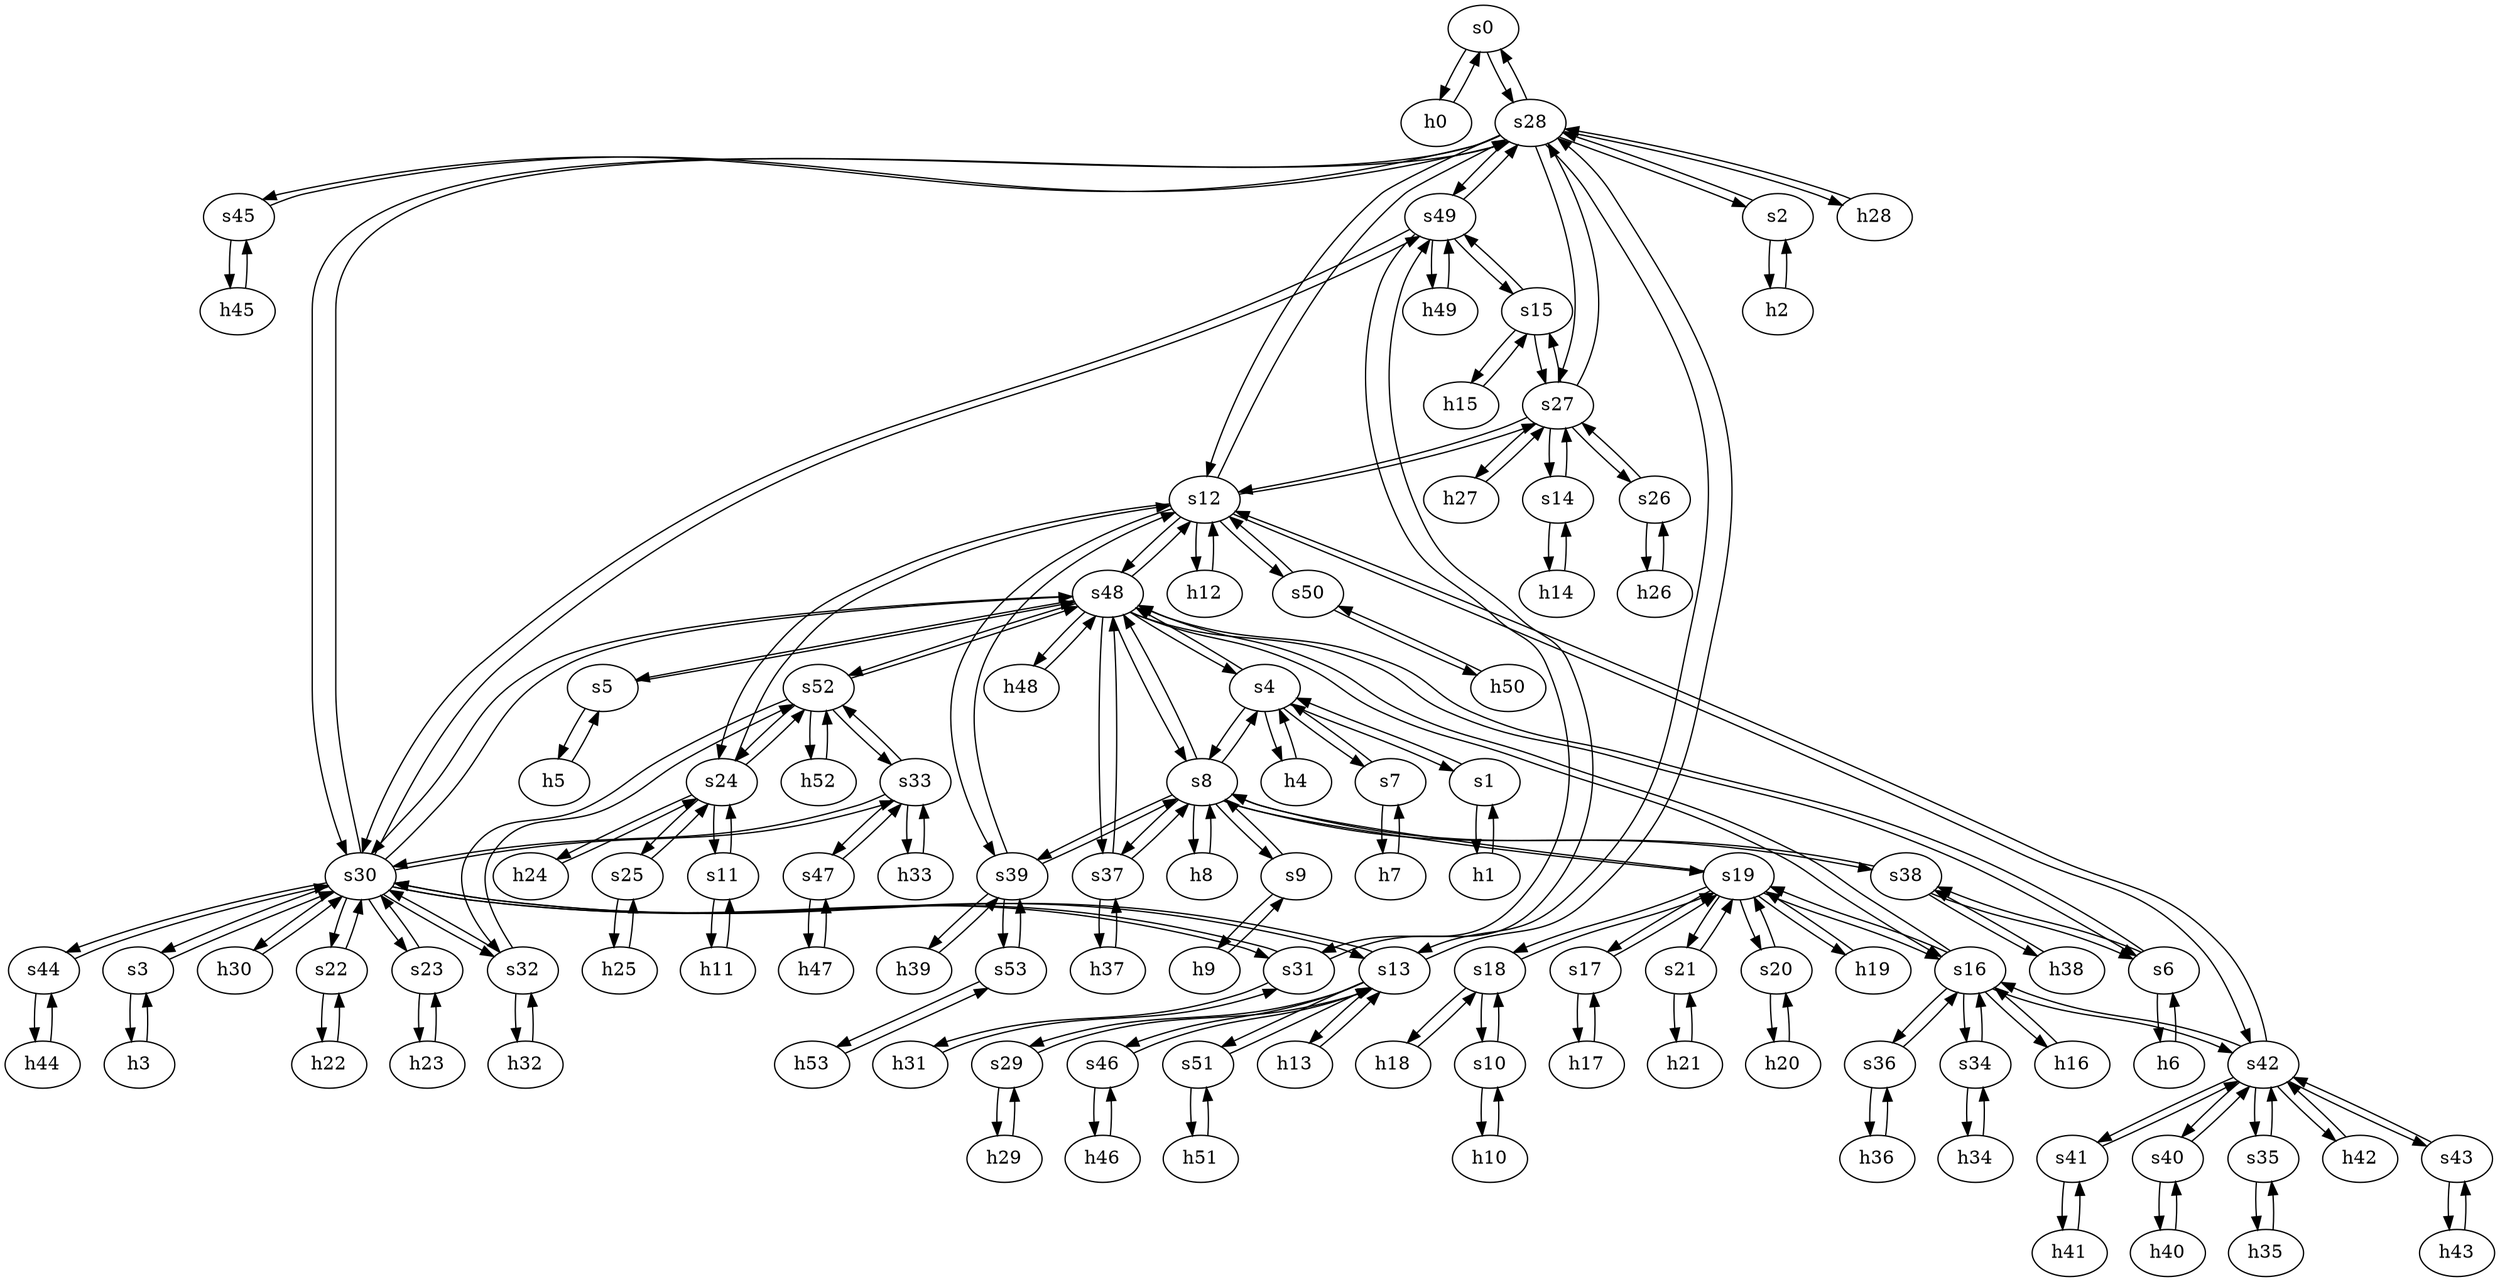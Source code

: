 strict digraph GARR {
	s0	 [id=0,
		type=switch];
	h0	 [ip="111.0.0.0",
		mac="00:00:00:00:0:0",
		type=host];
	s0 -> h0	 [capacity="1Gbps",
		cost=1,
		dst_port=1,
		src_port=1];
	s28	 [id=28,
		type=switch];
	s0 -> s28	 [capacity="1Gbps",
		cost=1,
		dst_port=2,
		src_port=2];
	s7	 [id=7,
		type=switch];
	s4	 [id=4,
		type=switch];
	s7 -> s4	 [capacity="1Gbps",
		cost=1,
		dst_port=5,
		src_port=2];
	h7	 [ip="111.0.7.7",
		mac="00:00:00:00:7:7",
		type=host];
	s7 -> h7	 [capacity="1Gbps",
		cost=1,
		dst_port=1,
		src_port=1];
	h20	 [ip="111.0.20.20",
		mac="00:00:00:00:20:20",
		type=host];
	s20	 [id=20,
		type=switch];
	h20 -> s20	 [capacity="1Gbps",
		cost=1,
		dst_port=1,
		src_port=1];
	h47	 [ip="111.0.47.47",
		mac="00:00:00:00:47:47",
		type=host];
	s47	 [id=47,
		type=switch];
	h47 -> s47	 [capacity="1Gbps",
		cost=1,
		dst_port=1,
		src_port=1];
	h46	 [ip="111.0.46.46",
		mac="00:00:00:00:46:46",
		type=host];
	s46	 [id=46,
		type=switch];
	h46 -> s46	 [capacity="1Gbps",
		cost=1,
		dst_port=1,
		src_port=1];
	h45	 [ip="111.0.45.45",
		mac="00:00:00:00:45:45",
		type=host];
	s45	 [id=45,
		type=switch];
	h45 -> s45	 [capacity="1Gbps",
		cost=1,
		dst_port=1,
		src_port=1];
	h44	 [ip="111.0.44.44",
		mac="00:00:00:00:44:44",
		type=host];
	s44	 [id=44,
		type=switch];
	h44 -> s44	 [capacity="1Gbps",
		cost=1,
		dst_port=1,
		src_port=1];
	h43	 [ip="111.0.43.43",
		mac="00:00:00:00:43:43",
		type=host];
	s43	 [id=43,
		type=switch];
	h43 -> s43	 [capacity="1Gbps",
		cost=1,
		dst_port=1,
		src_port=1];
	s5	 [id=5,
		type=switch];
	s48	 [id=48,
		type=switch];
	s5 -> s48	 [capacity="1Gbps",
		cost=1,
		dst_port=3,
		src_port=2];
	h5	 [ip="111.0.5.5",
		mac="00:00:00:00:5:5",
		type=host];
	s5 -> h5	 [capacity="1Gbps",
		cost=1,
		dst_port=1,
		src_port=1];
	h41	 [ip="111.0.41.41",
		mac="00:00:00:00:41:41",
		type=host];
	s41	 [id=41,
		type=switch];
	h41 -> s41	 [capacity="1Gbps",
		cost=1,
		dst_port=1,
		src_port=1];
	h40	 [ip="111.0.40.40",
		mac="00:00:00:00:40:40",
		type=host];
	s40	 [id=40,
		type=switch];
	h40 -> s40	 [capacity="1Gbps",
		cost=1,
		dst_port=1,
		src_port=1];
	s8	 [id=8,
		type=switch];
	s4 -> s8	 [capacity="1Gbps",
		cost=1,
		dst_port=2,
		src_port=3];
	s4 -> s7	 [capacity="1Gbps",
		cost=1,
		dst_port=2,
		src_port=5];
	h4	 [ip="111.0.4.4",
		mac="00:00:00:00:4:4",
		type=host];
	s4 -> h4	 [capacity="1Gbps",
		cost=1,
		dst_port=1,
		src_port=1];
	s4 -> s48	 [capacity="1Gbps",
		cost=1,
		dst_port=2,
		src_port=4];
	s1	 [id=1,
		type=switch];
	s4 -> s1	 [capacity="1Gbps",
		cost=1,
		dst_port=2,
		src_port=2];
	h49	 [ip="111.0.49.49",
		mac="00:00:00:00:49:49",
		type=host];
	s49	 [id=49,
		type=switch];
	h49 -> s49	 [capacity="1Gbps",
		cost=1,
		dst_port=1,
		src_port=1];
	h48	 [ip="111.0.48.48",
		mac="00:00:00:00:48:48",
		type=host];
	h48 -> s48	 [capacity="1Gbps",
		cost=1,
		dst_port=1,
		src_port=1];
	s53	 [id=53,
		type=switch];
	h53	 [ip="111.0.53.53",
		mac="00:00:00:00:53:53",
		type=host];
	s53 -> h53	 [capacity="1Gbps",
		cost=1,
		dst_port=1,
		src_port=1];
	s39	 [id=39,
		type=switch];
	s53 -> s39	 [capacity="1Gbps",
		cost=1,
		dst_port=4,
		src_port=2];
	s52	 [id=52,
		type=switch];
	s52 -> s48	 [capacity="1Gbps",
		cost=1,
		dst_port=10,
		src_port=5];
	h52	 [ip="111.0.52.52",
		mac="00:00:00:00:52:52",
		type=host];
	s52 -> h52	 [capacity="1Gbps",
		cost=1,
		dst_port=1,
		src_port=1];
	s33	 [id=33,
		type=switch];
	s52 -> s33	 [capacity="1Gbps",
		cost=1,
		dst_port=3,
		src_port=4];
	s32	 [id=32,
		type=switch];
	s52 -> s32	 [capacity="1Gbps",
		cost=1,
		dst_port=3,
		src_port=3];
	s24	 [id=24,
		type=switch];
	s52 -> s24	 [capacity="1Gbps",
		cost=1,
		dst_port=5,
		src_port=2];
	s51	 [id=51,
		type=switch];
	s13	 [id=13,
		type=switch];
	s51 -> s13	 [capacity="1Gbps",
		cost=1,
		dst_port=3,
		src_port=2];
	h51	 [ip="111.0.51.51",
		mac="00:00:00:00:51:51",
		type=host];
	s51 -> h51	 [capacity="1Gbps",
		cost=1,
		dst_port=1,
		src_port=1];
	s50	 [id=50,
		type=switch];
	h50	 [ip="111.0.50.50",
		mac="00:00:00:00:50:50",
		type=host];
	s50 -> h50	 [capacity="1Gbps",
		cost=1,
		dst_port=1,
		src_port=1];
	s12	 [id=12,
		type=switch];
	s50 -> s12	 [capacity="1Gbps",
		cost=1,
		dst_port=5,
		src_port=2];
	h50 -> s50	 [capacity="1Gbps",
		cost=1,
		dst_port=1,
		src_port=1];
	h51 -> s51	 [capacity="1Gbps",
		cost=1,
		dst_port=1,
		src_port=1];
	h52 -> s52	 [capacity="1Gbps",
		cost=1,
		dst_port=1,
		src_port=1];
	h53 -> s53	 [capacity="1Gbps",
		cost=1,
		dst_port=1,
		src_port=1];
	s44 -> h44	 [capacity="1Gbps",
		cost=1,
		dst_port=1,
		src_port=1];
	s30	 [id=30,
		type=switch];
	s44 -> s30	 [capacity="1Gbps",
		cost=1,
		dst_port=9,
		src_port=2];
	h24	 [ip="111.0.24.24",
		mac="00:00:00:00:24:24",
		type=host];
	h24 -> s24	 [capacity="1Gbps",
		cost=1,
		dst_port=1,
		src_port=1];
	s46 -> h46	 [capacity="1Gbps",
		cost=1,
		dst_port=1,
		src_port=1];
	s46 -> s13	 [capacity="1Gbps",
		cost=1,
		dst_port=2,
		src_port=2];
	s47 -> h47	 [capacity="1Gbps",
		cost=1,
		dst_port=1,
		src_port=1];
	s47 -> s33	 [capacity="1Gbps",
		cost=1,
		dst_port=4,
		src_port=2];
	s42	 [id=42,
		type=switch];
	s40 -> s42	 [capacity="1Gbps",
		cost=1,
		dst_port=5,
		src_port=2];
	s40 -> h40	 [capacity="1Gbps",
		cost=1,
		dst_port=1,
		src_port=1];
	s41 -> s42	 [capacity="1Gbps",
		cost=1,
		dst_port=6,
		src_port=2];
	s41 -> h41	 [capacity="1Gbps",
		cost=1,
		dst_port=1,
		src_port=1];
	s42 -> s43	 [capacity="1Gbps",
		cost=1,
		dst_port=2,
		src_port=7];
	s35	 [id=35,
		type=switch];
	s42 -> s35	 [capacity="1Gbps",
		cost=1,
		dst_port=2,
		src_port=4];
	h42	 [ip="111.0.42.42",
		mac="00:00:00:00:42:42",
		type=host];
	s42 -> h42	 [capacity="1Gbps",
		cost=1,
		dst_port=1,
		src_port=1];
	s42 -> s40	 [capacity="1Gbps",
		cost=1,
		dst_port=2,
		src_port=5];
	s16	 [id=16,
		type=switch];
	s42 -> s16	 [capacity="1Gbps",
		cost=1,
		dst_port=6,
		src_port=3];
	s42 -> s41	 [capacity="1Gbps",
		cost=1,
		dst_port=2,
		src_port=6];
	s42 -> s12	 [capacity="1Gbps",
		cost=1,
		dst_port=3,
		src_port=2];
	s43 -> s42	 [capacity="1Gbps",
		cost=1,
		dst_port=7,
		src_port=2];
	s43 -> h43	 [capacity="1Gbps",
		cost=1,
		dst_port=1,
		src_port=1];
	s48 -> s8	 [capacity="1Gbps",
		cost=1,
		dst_port=7,
		src_port=5];
	s48 -> h48	 [capacity="1Gbps",
		cost=1,
		dst_port=1,
		src_port=1];
	s48 -> s5	 [capacity="1Gbps",
		cost=1,
		dst_port=2,
		src_port=3];
	s48 -> s30	 [capacity="1Gbps",
		cost=1,
		dst_port=10,
		src_port=8];
	s6	 [id=6,
		type=switch];
	s48 -> s6	 [capacity="1Gbps",
		cost=1,
		dst_port=2,
		src_port=4];
	s48 -> s52	 [capacity="1Gbps",
		cost=1,
		dst_port=5,
		src_port=10];
	s48 -> s4	 [capacity="1Gbps",
		cost=1,
		dst_port=4,
		src_port=2];
	s37	 [id=37,
		type=switch];
	s48 -> s37	 [capacity="1Gbps",
		cost=1,
		dst_port=3,
		src_port=9];
	s48 -> s16	 [capacity="1Gbps",
		cost=1,
		dst_port=2,
		src_port=7];
	s48 -> s12	 [capacity="1Gbps",
		cost=1,
		dst_port=4,
		src_port=6];
	s31	 [id=31,
		type=switch];
	s49 -> s31	 [capacity="1Gbps",
		cost=1,
		dst_port=3,
		src_port=5];
	s49 -> s28	 [capacity="1Gbps",
		cost=1,
		dst_port=8,
		src_port=3];
	s49 -> s30	 [capacity="1Gbps",
		cost=1,
		dst_port=11,
		src_port=4];
	s49 -> h49	 [capacity="1Gbps",
		cost=1,
		dst_port=1,
		src_port=1];
	s15	 [id=15,
		type=switch];
	s49 -> s15	 [capacity="1Gbps",
		cost=1,
		dst_port=2,
		src_port=2];
	h42 -> s42	 [capacity="1Gbps",
		cost=1,
		dst_port=1,
		src_port=1];
	s45 -> s28	 [capacity="1Gbps",
		cost=1,
		dst_port=7,
		src_port=2];
	s45 -> h45	 [capacity="1Gbps",
		cost=1,
		dst_port=1,
		src_port=1];
	s19	 [id=19,
		type=switch];
	s19 -> s8	 [capacity="1Gbps",
		cost=1,
		dst_port=8,
		src_port=2];
	h19	 [ip="111.0.19.19",
		mac="00:00:00:00:19:19",
		type=host];
	s19 -> h19	 [capacity="1Gbps",
		cost=1,
		dst_port=1,
		src_port=1];
	s18	 [id=18,
		type=switch];
	s19 -> s18	 [capacity="1Gbps",
		cost=1,
		dst_port=3,
		src_port=5];
	s19 -> s20	 [capacity="1Gbps",
		cost=1,
		dst_port=2,
		src_port=6];
	s17	 [id=17,
		type=switch];
	s19 -> s17	 [capacity="1Gbps",
		cost=1,
		dst_port=2,
		src_port=4];
	s21	 [id=21,
		type=switch];
	s19 -> s21	 [capacity="1Gbps",
		cost=1,
		dst_port=2,
		src_port=7];
	s19 -> s16	 [capacity="1Gbps",
		cost=1,
		dst_port=4,
		src_port=3];
	h18	 [ip="111.0.18.18",
		mac="00:00:00:00:18:18",
		type=host];
	s18 -> h18	 [capacity="1Gbps",
		cost=1,
		dst_port=1,
		src_port=1];
	s10	 [id=10,
		type=switch];
	s18 -> s10	 [capacity="1Gbps",
		cost=1,
		dst_port=2,
		src_port=2];
	s18 -> s19	 [capacity="1Gbps",
		cost=1,
		dst_port=5,
		src_port=3];
	h13	 [ip="111.0.13.13",
		mac="00:00:00:00:13:13",
		type=host];
	s13 -> h13	 [capacity="1Gbps",
		cost=1,
		dst_port=1,
		src_port=1];
	s29	 [id=29,
		type=switch];
	s13 -> s29	 [capacity="1Gbps",
		cost=1,
		dst_port=2,
		src_port=5];
	s13 -> s28	 [capacity="1Gbps",
		cost=1,
		dst_port=5,
		src_port=4];
	s13 -> s30	 [capacity="1Gbps",
		cost=1,
		dst_port=3,
		src_port=6];
	s13 -> s46	 [capacity="1Gbps",
		cost=1,
		dst_port=2,
		src_port=2];
	s13 -> s51	 [capacity="1Gbps",
		cost=1,
		dst_port=2,
		src_port=3];
	s12 -> s42	 [capacity="1Gbps",
		cost=1,
		dst_port=2,
		src_port=3];
	s12 -> s28	 [capacity="1Gbps",
		cost=1,
		dst_port=4,
		src_port=8];
	s12 -> s39	 [capacity="1Gbps",
		cost=1,
		dst_port=3,
		src_port=2];
	s12 -> s48	 [capacity="1Gbps",
		cost=1,
		dst_port=6,
		src_port=4];
	h12	 [ip="111.0.12.12",
		mac="00:00:00:00:12:12",
		type=host];
	s12 -> h12	 [capacity="1Gbps",
		cost=1,
		dst_port=1,
		src_port=1];
	s27	 [id=27,
		type=switch];
	s12 -> s27	 [capacity="1Gbps",
		cost=1,
		dst_port=2,
		src_port=7];
	s12 -> s50	 [capacity="1Gbps",
		cost=1,
		dst_port=2,
		src_port=5];
	s12 -> s24	 [capacity="1Gbps",
		cost=1,
		dst_port=3,
		src_port=6];
	s11	 [id=11,
		type=switch];
	h11	 [ip="111.0.11.11",
		mac="00:00:00:00:11:11",
		type=host];
	s11 -> h11	 [capacity="1Gbps",
		cost=1,
		dst_port=1,
		src_port=1];
	s11 -> s24	 [capacity="1Gbps",
		cost=1,
		dst_port=2,
		src_port=2];
	s10 -> s18	 [capacity="1Gbps",
		cost=1,
		dst_port=2,
		src_port=2];
	h10	 [ip="111.0.10.10",
		mac="00:00:00:00:10:10",
		type=host];
	s10 -> h10	 [capacity="1Gbps",
		cost=1,
		dst_port=1,
		src_port=1];
	h17	 [ip="111.0.17.17",
		mac="00:00:00:00:17:17",
		type=host];
	s17 -> h17	 [capacity="1Gbps",
		cost=1,
		dst_port=1,
		src_port=1];
	s17 -> s19	 [capacity="1Gbps",
		cost=1,
		dst_port=4,
		src_port=2];
	s16 -> s42	 [capacity="1Gbps",
		cost=1,
		dst_port=3,
		src_port=6];
	s16 -> s48	 [capacity="1Gbps",
		cost=1,
		dst_port=7,
		src_port=2];
	s34	 [id=34,
		type=switch];
	s16 -> s34	 [capacity="1Gbps",
		cost=1,
		dst_port=2,
		src_port=3];
	s16 -> s19	 [capacity="1Gbps",
		cost=1,
		dst_port=3,
		src_port=4];
	h16	 [ip="111.0.16.16",
		mac="00:00:00:00:16:16",
		type=host];
	s16 -> h16	 [capacity="1Gbps",
		cost=1,
		dst_port=1,
		src_port=1];
	s36	 [id=36,
		type=switch];
	s16 -> s36	 [capacity="1Gbps",
		cost=1,
		dst_port=2,
		src_port=5];
	s15 -> s49	 [capacity="1Gbps",
		cost=1,
		dst_port=2,
		src_port=2];
	s15 -> s27	 [capacity="1Gbps",
		cost=1,
		dst_port=4,
		src_port=3];
	h15	 [ip="111.0.15.15",
		mac="00:00:00:00:15:15",
		type=host];
	s15 -> h15	 [capacity="1Gbps",
		cost=1,
		dst_port=1,
		src_port=1];
	s14	 [id=14,
		type=switch];
	h14	 [ip="111.0.14.14",
		mac="00:00:00:00:14:14",
		type=host];
	s14 -> h14	 [capacity="1Gbps",
		cost=1,
		dst_port=1,
		src_port=1];
	s14 -> s27	 [capacity="1Gbps",
		cost=1,
		dst_port=3,
		src_port=2];
	h8	 [ip="111.0.8.8",
		mac="00:00:00:00:8:8",
		type=host];
	h8 -> s8	 [capacity="1Gbps",
		cost=1,
		dst_port=1,
		src_port=1];
	h9	 [ip="111.0.9.9",
		mac="00:00:00:00:9:9",
		type=host];
	s9	 [id=9,
		type=switch];
	h9 -> s9	 [capacity="1Gbps",
		cost=1,
		dst_port=1,
		src_port=1];
	h2	 [ip="111.0.2.2",
		mac="00:00:00:00:2:2",
		type=host];
	s2	 [id=2,
		type=switch];
	h2 -> s2	 [capacity="1Gbps",
		cost=1,
		dst_port=1,
		src_port=1];
	h3	 [ip="111.0.3.3",
		mac="00:00:00:00:3:3",
		type=host];
	s3	 [id=3,
		type=switch];
	h3 -> s3	 [capacity="1Gbps",
		cost=1,
		dst_port=1,
		src_port=1];
	h0 -> s0	 [capacity="1Gbps",
		cost=1,
		dst_port=1,
		src_port=1];
	h1	 [ip="111.0.1.1",
		mac="00:00:00:00:1:1",
		type=host];
	h1 -> s1	 [capacity="1Gbps",
		cost=1,
		dst_port=1,
		src_port=1];
	h6	 [ip="111.0.6.6",
		mac="00:00:00:00:6:6",
		type=host];
	h6 -> s6	 [capacity="1Gbps",
		cost=1,
		dst_port=1,
		src_port=1];
	h7 -> s7	 [capacity="1Gbps",
		cost=1,
		dst_port=1,
		src_port=1];
	h4 -> s4	 [capacity="1Gbps",
		cost=1,
		dst_port=1,
		src_port=1];
	h5 -> s5	 [capacity="1Gbps",
		cost=1,
		dst_port=1,
		src_port=1];
	s39 -> s8	 [capacity="1Gbps",
		cost=1,
		dst_port=5,
		src_port=2];
	s39 -> s53	 [capacity="1Gbps",
		cost=1,
		dst_port=2,
		src_port=4];
	h39	 [ip="111.0.39.39",
		mac="00:00:00:00:39:39",
		type=host];
	s39 -> h39	 [capacity="1Gbps",
		cost=1,
		dst_port=1,
		src_port=1];
	s39 -> s12	 [capacity="1Gbps",
		cost=1,
		dst_port=2,
		src_port=3];
	s38	 [id=38,
		type=switch];
	s38 -> s8	 [capacity="1Gbps",
		cost=1,
		dst_port=4,
		src_port=3];
	s38 -> s6	 [capacity="1Gbps",
		cost=1,
		dst_port=3,
		src_port=2];
	h38	 [ip="111.0.38.38",
		mac="00:00:00:00:38:38",
		type=host];
	s38 -> h38	 [capacity="1Gbps",
		cost=1,
		dst_port=1,
		src_port=1];
	s35 -> s42	 [capacity="1Gbps",
		cost=1,
		dst_port=4,
		src_port=2];
	h35	 [ip="111.0.35.35",
		mac="00:00:00:00:35:35",
		type=host];
	s35 -> h35	 [capacity="1Gbps",
		cost=1,
		dst_port=1,
		src_port=1];
	h34	 [ip="111.0.34.34",
		mac="00:00:00:00:34:34",
		type=host];
	s34 -> h34	 [capacity="1Gbps",
		cost=1,
		dst_port=1,
		src_port=1];
	s34 -> s16	 [capacity="1Gbps",
		cost=1,
		dst_port=3,
		src_port=2];
	s37 -> s8	 [capacity="1Gbps",
		cost=1,
		dst_port=3,
		src_port=2];
	h37	 [ip="111.0.37.37",
		mac="00:00:00:00:37:37",
		type=host];
	s37 -> h37	 [capacity="1Gbps",
		cost=1,
		dst_port=1,
		src_port=1];
	s37 -> s48	 [capacity="1Gbps",
		cost=1,
		dst_port=9,
		src_port=3];
	h36	 [ip="111.0.36.36",
		mac="00:00:00:00:36:36",
		type=host];
	s36 -> h36	 [capacity="1Gbps",
		cost=1,
		dst_port=1,
		src_port=1];
	s36 -> s16	 [capacity="1Gbps",
		cost=1,
		dst_port=5,
		src_port=2];
	s31 -> s49	 [capacity="1Gbps",
		cost=1,
		dst_port=5,
		src_port=3];
	s31 -> s30	 [capacity="1Gbps",
		cost=1,
		dst_port=12,
		src_port=2];
	h31	 [ip="111.0.31.31",
		mac="00:00:00:00:31:31",
		type=host];
	s31 -> h31	 [capacity="1Gbps",
		cost=1,
		dst_port=1,
		src_port=1];
	s30 -> s49	 [capacity="1Gbps",
		cost=1,
		dst_port=4,
		src_port=11];
	s30 -> s31	 [capacity="1Gbps",
		cost=1,
		dst_port=2,
		src_port=12];
	h30	 [ip="111.0.30.30",
		mac="00:00:00:00:30:30",
		type=host];
	s30 -> h30	 [capacity="1Gbps",
		cost=1,
		dst_port=1,
		src_port=1];
	s30 -> s3	 [capacity="1Gbps",
		cost=1,
		dst_port=2,
		src_port=2];
	s30 -> s28	 [capacity="1Gbps",
		cost=1,
		dst_port=9,
		src_port=6];
	s30 -> s48	 [capacity="1Gbps",
		cost=1,
		dst_port=8,
		src_port=10];
	s30 -> s33	 [capacity="1Gbps",
		cost=1,
		dst_port=2,
		src_port=8];
	s30 -> s13	 [capacity="1Gbps",
		cost=1,
		dst_port=6,
		src_port=3];
	s30 -> s32	 [capacity="1Gbps",
		cost=1,
		dst_port=2,
		src_port=7];
	s30 -> s44	 [capacity="1Gbps",
		cost=1,
		dst_port=2,
		src_port=9];
	s22	 [id=22,
		type=switch];
	s30 -> s22	 [capacity="1Gbps",
		cost=1,
		dst_port=2,
		src_port=4];
	s23	 [id=23,
		type=switch];
	s30 -> s23	 [capacity="1Gbps",
		cost=1,
		dst_port=2,
		src_port=5];
	s33 -> s47	 [capacity="1Gbps",
		cost=1,
		dst_port=2,
		src_port=4];
	s33 -> s30	 [capacity="1Gbps",
		cost=1,
		dst_port=8,
		src_port=2];
	s33 -> s52	 [capacity="1Gbps",
		cost=1,
		dst_port=4,
		src_port=3];
	h33	 [ip="111.0.33.33",
		mac="00:00:00:00:33:33",
		type=host];
	s33 -> h33	 [capacity="1Gbps",
		cost=1,
		dst_port=1,
		src_port=1];
	s32 -> s30	 [capacity="1Gbps",
		cost=1,
		dst_port=7,
		src_port=2];
	s32 -> s52	 [capacity="1Gbps",
		cost=1,
		dst_port=3,
		src_port=3];
	h32	 [ip="111.0.32.32",
		mac="00:00:00:00:32:32",
		type=host];
	s32 -> h32	 [capacity="1Gbps",
		cost=1,
		dst_port=1,
		src_port=1];
	h18 -> s18	 [capacity="1Gbps",
		cost=1,
		dst_port=1,
		src_port=1];
	h19 -> s19	 [capacity="1Gbps",
		cost=1,
		dst_port=1,
		src_port=1];
	h10 -> s10	 [capacity="1Gbps",
		cost=1,
		dst_port=1,
		src_port=1];
	h11 -> s11	 [capacity="1Gbps",
		cost=1,
		dst_port=1,
		src_port=1];
	h12 -> s12	 [capacity="1Gbps",
		cost=1,
		dst_port=1,
		src_port=1];
	h13 -> s13	 [capacity="1Gbps",
		cost=1,
		dst_port=1,
		src_port=1];
	h14 -> s14	 [capacity="1Gbps",
		cost=1,
		dst_port=1,
		src_port=1];
	h15 -> s15	 [capacity="1Gbps",
		cost=1,
		dst_port=1,
		src_port=1];
	h16 -> s16	 [capacity="1Gbps",
		cost=1,
		dst_port=1,
		src_port=1];
	h17 -> s17	 [capacity="1Gbps",
		cost=1,
		dst_port=1,
		src_port=1];
	s9 -> s8	 [capacity="1Gbps",
		cost=1,
		dst_port=6,
		src_port=2];
	s9 -> h9	 [capacity="1Gbps",
		cost=1,
		dst_port=1,
		src_port=1];
	s8 -> s39	 [capacity="1Gbps",
		cost=1,
		dst_port=2,
		src_port=5];
	s8 -> s48	 [capacity="1Gbps",
		cost=1,
		dst_port=5,
		src_port=7];
	s8 -> s38	 [capacity="1Gbps",
		cost=1,
		dst_port=3,
		src_port=4];
	s8 -> s4	 [capacity="1Gbps",
		cost=1,
		dst_port=3,
		src_port=2];
	s8 -> s19	 [capacity="1Gbps",
		cost=1,
		dst_port=2,
		src_port=8];
	s8 -> s37	 [capacity="1Gbps",
		cost=1,
		dst_port=2,
		src_port=3];
	s8 -> h8	 [capacity="1Gbps",
		cost=1,
		dst_port=1,
		src_port=1];
	s8 -> s9	 [capacity="1Gbps",
		cost=1,
		dst_port=2,
		src_port=6];
	h29	 [ip="111.0.29.29",
		mac="00:00:00:00:29:29",
		type=host];
	h29 -> s29	 [capacity="1Gbps",
		cost=1,
		dst_port=1,
		src_port=1];
	h28	 [ip="111.0.28.28",
		mac="00:00:00:00:28:28",
		type=host];
	h28 -> s28	 [capacity="1Gbps",
		cost=1,
		dst_port=1,
		src_port=1];
	h23	 [ip="111.0.23.23",
		mac="00:00:00:00:23:23",
		type=host];
	s23 -> h23	 [capacity="1Gbps",
		cost=1,
		dst_port=1,
		src_port=1];
	s23 -> s30	 [capacity="1Gbps",
		cost=1,
		dst_port=5,
		src_port=2];
	s3 -> h3	 [capacity="1Gbps",
		cost=1,
		dst_port=1,
		src_port=1];
	s3 -> s30	 [capacity="1Gbps",
		cost=1,
		dst_port=2,
		src_port=2];
	s2 -> s28	 [capacity="1Gbps",
		cost=1,
		dst_port=3,
		src_port=2];
	s2 -> h2	 [capacity="1Gbps",
		cost=1,
		dst_port=1,
		src_port=1];
	s1 -> s4	 [capacity="1Gbps",
		cost=1,
		dst_port=2,
		src_port=2];
	s1 -> h1	 [capacity="1Gbps",
		cost=1,
		dst_port=1,
		src_port=1];
	h26	 [ip="111.0.26.26",
		mac="00:00:00:00:26:26",
		type=host];
	s26	 [id=26,
		type=switch];
	h26 -> s26	 [capacity="1Gbps",
		cost=1,
		dst_port=1,
		src_port=1];
	h21	 [ip="111.0.21.21",
		mac="00:00:00:00:21:21",
		type=host];
	h21 -> s21	 [capacity="1Gbps",
		cost=1,
		dst_port=1,
		src_port=1];
	s6 -> s48	 [capacity="1Gbps",
		cost=1,
		dst_port=4,
		src_port=2];
	s6 -> s38	 [capacity="1Gbps",
		cost=1,
		dst_port=2,
		src_port=3];
	s6 -> h6	 [capacity="1Gbps",
		cost=1,
		dst_port=1,
		src_port=1];
	h23 -> s23	 [capacity="1Gbps",
		cost=1,
		dst_port=1,
		src_port=1];
	h22	 [ip="111.0.22.22",
		mac="00:00:00:00:22:22",
		type=host];
	h22 -> s22	 [capacity="1Gbps",
		cost=1,
		dst_port=1,
		src_port=1];
	h32 -> s32	 [capacity="1Gbps",
		cost=1,
		dst_port=1,
		src_port=1];
	h33 -> s33	 [capacity="1Gbps",
		cost=1,
		dst_port=1,
		src_port=1];
	h30 -> s30	 [capacity="1Gbps",
		cost=1,
		dst_port=1,
		src_port=1];
	h31 -> s31	 [capacity="1Gbps",
		cost=1,
		dst_port=1,
		src_port=1];
	h36 -> s36	 [capacity="1Gbps",
		cost=1,
		dst_port=1,
		src_port=1];
	h37 -> s37	 [capacity="1Gbps",
		cost=1,
		dst_port=1,
		src_port=1];
	h34 -> s34	 [capacity="1Gbps",
		cost=1,
		dst_port=1,
		src_port=1];
	h35 -> s35	 [capacity="1Gbps",
		cost=1,
		dst_port=1,
		src_port=1];
	h38 -> s38	 [capacity="1Gbps",
		cost=1,
		dst_port=1,
		src_port=1];
	h39 -> s39	 [capacity="1Gbps",
		cost=1,
		dst_port=1,
		src_port=1];
	s22 -> s30	 [capacity="1Gbps",
		cost=1,
		dst_port=4,
		src_port=2];
	s22 -> h22	 [capacity="1Gbps",
		cost=1,
		dst_port=1,
		src_port=1];
	h25	 [ip="111.0.25.25",
		mac="00:00:00:00:25:25",
		type=host];
	s25	 [id=25,
		type=switch];
	h25 -> s25	 [capacity="1Gbps",
		cost=1,
		dst_port=1,
		src_port=1];
	s20 -> h20	 [capacity="1Gbps",
		cost=1,
		dst_port=1,
		src_port=1];
	s20 -> s19	 [capacity="1Gbps",
		cost=1,
		dst_port=6,
		src_port=2];
	s21 -> h21	 [capacity="1Gbps",
		cost=1,
		dst_port=1,
		src_port=1];
	s21 -> s19	 [capacity="1Gbps",
		cost=1,
		dst_port=7,
		src_port=2];
	s26 -> h26	 [capacity="1Gbps",
		cost=1,
		dst_port=1,
		src_port=1];
	s26 -> s27	 [capacity="1Gbps",
		cost=1,
		dst_port=5,
		src_port=2];
	s27 -> s28	 [capacity="1Gbps",
		cost=1,
		dst_port=6,
		src_port=6];
	s27 -> s14	 [capacity="1Gbps",
		cost=1,
		dst_port=2,
		src_port=3];
	h27	 [ip="111.0.27.27",
		mac="00:00:00:00:27:27",
		type=host];
	s27 -> h27	 [capacity="1Gbps",
		cost=1,
		dst_port=1,
		src_port=1];
	s27 -> s26	 [capacity="1Gbps",
		cost=1,
		dst_port=2,
		src_port=5];
	s27 -> s12	 [capacity="1Gbps",
		cost=1,
		dst_port=7,
		src_port=2];
	s27 -> s15	 [capacity="1Gbps",
		cost=1,
		dst_port=3,
		src_port=4];
	s24 -> s11	 [capacity="1Gbps",
		cost=1,
		dst_port=2,
		src_port=2];
	s24 -> s52	 [capacity="1Gbps",
		cost=1,
		dst_port=2,
		src_port=5];
	s24 -> h24	 [capacity="1Gbps",
		cost=1,
		dst_port=1,
		src_port=1];
	s24 -> s25	 [capacity="1Gbps",
		cost=1,
		dst_port=2,
		src_port=4];
	s24 -> s12	 [capacity="1Gbps",
		cost=1,
		dst_port=6,
		src_port=3];
	s25 -> h25	 [capacity="1Gbps",
		cost=1,
		dst_port=1,
		src_port=1];
	s25 -> s24	 [capacity="1Gbps",
		cost=1,
		dst_port=4,
		src_port=2];
	s28 -> s49	 [capacity="1Gbps",
		cost=1,
		dst_port=3,
		src_port=8];
	s28 -> h28	 [capacity="1Gbps",
		cost=1,
		dst_port=1,
		src_port=1];
	s28 -> s30	 [capacity="1Gbps",
		cost=1,
		dst_port=6,
		src_port=9];
	s28 -> s27	 [capacity="1Gbps",
		cost=1,
		dst_port=6,
		src_port=6];
	s28 -> s0	 [capacity="1Gbps",
		cost=1,
		dst_port=2,
		src_port=2];
	s28 -> s13	 [capacity="1Gbps",
		cost=1,
		dst_port=4,
		src_port=5];
	s28 -> s45	 [capacity="1Gbps",
		cost=1,
		dst_port=2,
		src_port=7];
	s28 -> s2	 [capacity="1Gbps",
		cost=1,
		dst_port=2,
		src_port=3];
	s28 -> s12	 [capacity="1Gbps",
		cost=1,
		dst_port=8,
		src_port=4];
	s29 -> s13	 [capacity="1Gbps",
		cost=1,
		dst_port=5,
		src_port=2];
	s29 -> h29	 [capacity="1Gbps",
		cost=1,
		dst_port=1,
		src_port=1];
	h27 -> s27	 [capacity="1Gbps",
		cost=1,
		dst_port=1,
		src_port=1];
}
